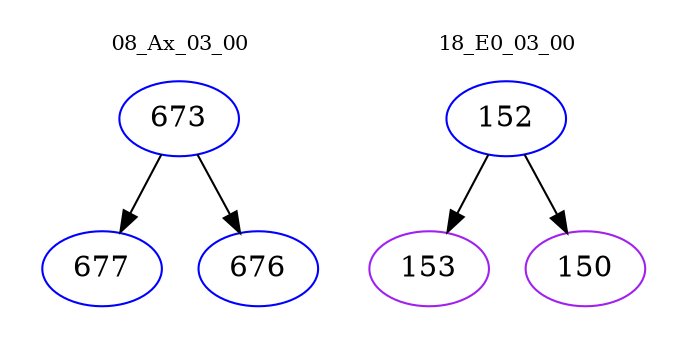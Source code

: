 digraph{
subgraph cluster_0 {
color = white
label = "08_Ax_03_00";
fontsize=10;
T0_673 [label="673", color="blue"]
T0_673 -> T0_677 [color="black"]
T0_677 [label="677", color="blue"]
T0_673 -> T0_676 [color="black"]
T0_676 [label="676", color="blue"]
}
subgraph cluster_1 {
color = white
label = "18_E0_03_00";
fontsize=10;
T1_152 [label="152", color="blue"]
T1_152 -> T1_153 [color="black"]
T1_153 [label="153", color="purple"]
T1_152 -> T1_150 [color="black"]
T1_150 [label="150", color="purple"]
}
}

